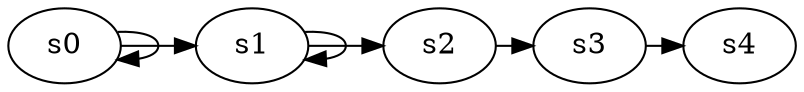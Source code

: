 digraph game_0108_chain_5 {
    s0 [name="s0", player=0];
    s1 [name="s1", player=1, target=1];
    s2 [name="s2", player=0];
    s3 [name="s3", player=1];
    s4 [name="s4", player=0, target=1];

    s0 -> s1 [constraint="time == 3"];
    s1 -> s2 [constraint="time == 1 || time == 17"];
    s2 -> s3 [constraint="time % 3 == 2"];
    s3 -> s4 [constraint="time == 2 || time == 7 || time == 8 || time == 15"];
    s0 -> s0 [constraint="time % 2 == 0"];
    s1 -> s1 [constraint="time % 2 == 0"];
}
